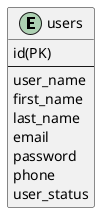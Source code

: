 @startuml
entity users {
id(PK)
--
user_name
first_name
last_name
email
password
phone
user_status
}
@enduml
